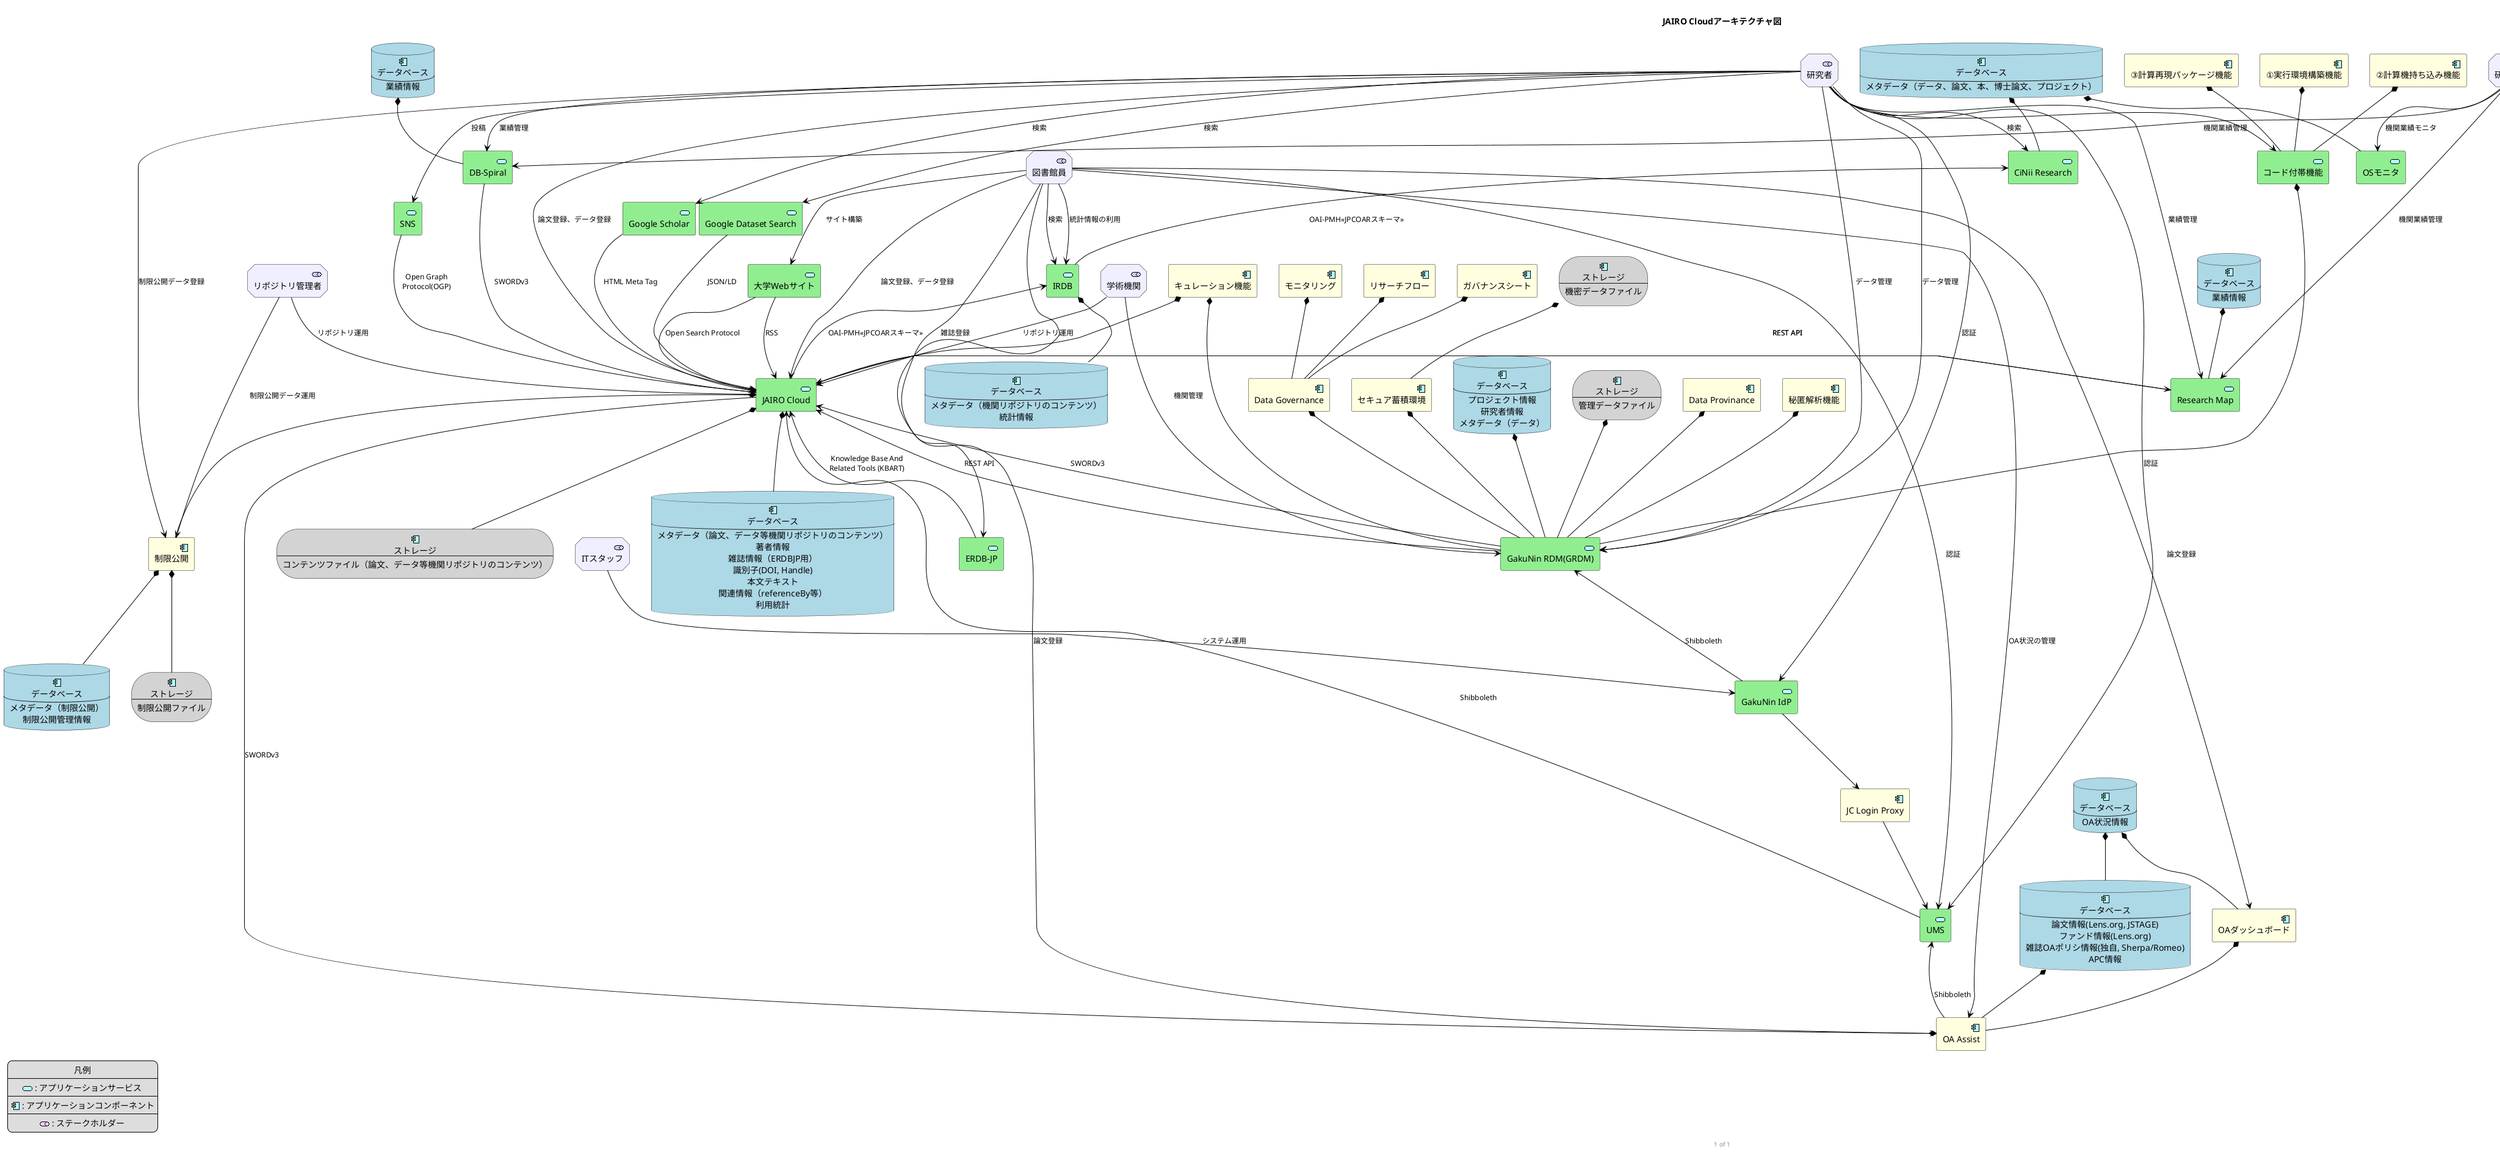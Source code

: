 @startuml

header Architecture
footer 1 of 1
title JAIRO Cloudアーキテクチャ図

!include <archimate/Archimate>

sprite $bProcess jar:archimate/business-process
sprite $aService jar:archimate/application-service
sprite $aComponent jar:archimate/application-component
sprite $aStakeholder jar:archimate/stakeholder-filled

skinparam databaseBackgroundColor LightBlue
skinparam StorageBackgroundColor LightGray
skinparam rectangle {
    BackgroundColor<<Service>> LightGreen
    BackgroundColor<<Component>> LightYellow
}

Motivation_Stakeholder(AcademicInstitution, "学術機関")
Motivation_Stakeholder(Researcher, "研究者")
Motivation_Stakeholder(Librarian, "図書館員")
Motivation_Stakeholder(ITstaff, "ITスタッフ")
Motivation_Stakeholder(RepositoryManager, "リポジトリ管理者")
Motivation_Stakeholder(ResearchSupportDepartments, "研究支援部門")


rectangle "JAIRO Cloud" as JC <<$aService>> <<Service>>
 
database JCDB <<$aComponent>> [
データベース
----
メタデータ（論文、データ等機関リポジトリのコンテンツ）
著者情報
雑誌情報（ERDBJP用）
識別子(DOI, Handle)
本文テキスト
関連情報（referenceBy等）
利用統計
]

storage JCStorage <<$aComponent>> [
ストレージ
----
コンテンツファイル（論文、データ等機関リポジトリのコンテンツ）
]

Rel_Composition(JC, JCDB)
Rel_Composition(JC, JCStorage)

Librarian --> JC: 論文登録、データ登録
Researcher --> JC: 論文登録、データ登録
AcademicInstitution --> JC: リポジトリ運用

RepositoryManager --> JC: リポジトリ運用

rectangle "制限公開" as RestrictedAccess <<$aComponent>> <<Component>>
Rel_Composition(JC, RestrictedAccess)
database RestrictedAccessDB <<$aComponent>> [
データベース
----
メタデータ（制限公開）
制限公開管理情報
]
storage RestrictedAccessStorage <<$aComponent>> [
ストレージ
----
制限公開ファイル
]
Rel_Composition(RestrictedAccess, RestrictedAccessDB)
Rel_Composition(RestrictedAccess, RestrictedAccessStorage)
Researcher --> RestrictedAccess: 制限公開データ登録
RepositoryManager --> RestrictedAccess: 制限公開データ運用

rectangle "UMS" as UMS <<$aService>> <<Service>>
JC <-left- UMS: Shibboleth
Librarian --> UMS: 認証
Researcher --> UMS: 認証

rectangle "JC Login Proxy" as JCLoginProxy <<$aComponent>> <<Component>>
JCLoginProxy --> UMS


rectangle "OA Assist" as OA_ASSIST <<$aComponent>> <<Component>>
database OA_ASSIST_DB <<$aComponent>> [
データベース
----
論文情報(Lens.org, JSTAGE)
ファンド情報(Lens.org)
雑誌OAポリシ情報(独自, Sherpa/Romeo)
APC情報
]
Rel_Composition(OA_ASSIST, JC, "SWORDv3")
Rel_Composition(OA_ASSIST_DB, OA_ASSIST)
OA_ASSIST -up-> UMS: Shibboleth
Librarian --> OA_ASSIST: 論文登録

rectangle "OAダッシュボード" as OA_DASHBOARD <<$aComponent>> <<Component>>
database OA_DASHBOARD_DB <<$aComponent>> [
データベース
----
OA状況情報
]
Rel_Composition(OA_DASHBOARD_DB, OA_DASHBOARD)
Rel_Composition(OA_DASHBOARD_DB, OA_ASSIST_DB)
Librarian --> OA_DASHBOARD: 論文登録
Rel_Composition(OA_DASHBOARD, OA_ASSIST)
Librarian --> OA_ASSIST: OA状況の管理

rectangle "GakuNin RDM(GRDM)" as GRDM <<$aService>> <<Service>>
database GRDM_DB <<$aComponent>> [
データベース
----
プロジェクト情報
研究者情報
メタデータ（データ）
]
storage GRDM_Storage <<$aComponent>> [
ストレージ
----
管理データファイル
]
Rel_Composition(GRDM_DB, GRDM)
Rel_Composition(GRDM_Storage, GRDM)
GRDM -up-> JC: SWORDv3
GRDM -up-> JC: REST API
Researcher --> GRDM: データ管理
AcademicInstitution --> GRDM: 機関管理

rectangle "Data Governance" as DG <<$aComponent>> <<Component>>
rectangle "ガバナンスシート" as DG1 <<$aComponent>> <<Component>>
rectangle "モニタリング" as DG2 <<$aComponent>> <<Component>>
rectangle "リサーチフロー" as DG3 <<$aComponent>> <<Component>>
Rel_Composition(DG, GRDM)
Rel_Composition(DG1, DG)
Rel_Composition(DG2, DG)
Rel_Composition(DG3, DG)

rectangle "Data Provinance" as DPROV <<$aComponent>> <<Component>>
Rel_Composition(DPROV, GRDM)

rectangle "コード付帯機能" as CS <<$aService>> <<Service>>
rectangle "①実行環境構築機能" as CS1 <<$aComponent>> <<Component>>
rectangle "②計算機持ち込み機能" as CS2 <<$aComponent>> <<Component>>
rectangle "③計算再現パッケージ機能" as CS3 <<$aComponent>> <<Component>>
Rel_Composition(CS, GRDM)
Rel_Composition(CS1, CS)
Rel_Composition(CS2, CS)
Rel_Composition(CS3, CS)
Researcher --> CS

rectangle "秘匿解析機能" as SC <<$aComponent>> <<Component>>
Rel_Composition(SC, GRDM)

rectangle "セキュア蓄積環境" as SS <<$aComponent>> <<Component>>
Rel_Composition(SS, GRDM)

storage SecureStorage <<$aComponent>> [
    ストレージ
    ----
    機密データファイル
]
Rel_Composition(SecureStorage, SS)

rectangle "キュレーション機能" as Curation <<$aComponent>> <<Component>>
Rel_Composition(Curation, GRDM)
Rel_Composition(Curation, JC)

rectangle "GakuNin LMS" as GakuNinLMS <<$aService>> <<Service>>

rectangle "JDCat" as JDCat <<$aService>> <<Service>>
database JDCatDB <<$aComponent>> [
データベース
----
メタデータ（社会科学系データ、人文科学系データ）
]
Rel_Composition(JDCatDB, JDCat)


rectangle "情報学広場" as Hiroba <<$aService>> <<Service>>
database HirobaDB <<$aComponent>> [
データベース
----
メタデータ（情報処理学会論文誌、研究会誌等）
課金情報
]
Rel_Composition(HirobaDB, Hiroba)
storage HirobaStorage <<$aComponent>> [
ストレージ
----
コンテンツファイル（情報処理学会論文誌、研究会誌等、課金コンテンツを含む）
]
Rel_Composition(HirobaStorage, Hiroba)


rectangle "GakuNin IdP" as GakuNinIdP <<$aService>> <<Service>>
ITstaff --> GakuNinIdP: システム運用
GakuNinIdP -up-> GRDM: Shibboleth
GakuNinIdP --> JCLoginProxy
Researcher --> GakuNinIdP: 認証
Researcher --> GRDM: データ管理

rectangle "CiNii Research" as CIR <<$aService>> <<Service>>
database CIRDB <<$aComponent>> [
データベース
----
メタデータ（データ、論文、本、博士論文、プロジェクト）
]
Rel_Composition(CIRDB, CIR)
Researcher --> CIR: 検索

rectangle "OSモニタ" as OSMON <<$aService>> <<Service>>
Rel_Composition(CIRDB, OSMON)
ResearchSupportDepartments --> OSMON: 機関業績モニタ

rectangle "Google Scholar" as GOOGLE_SCHOLAR <<$aService>> <<Service>>
rectangle "Google Dataset Search" as GOOGLE_DATASET <<$aService>> <<Service>>
GOOGLE_SCHOLAR -down-> JC: HTML Meta Tag
GOOGLE_DATASET -down-> JC: JSON/LD
Researcher --> GOOGLE_SCHOLAR: 検索
Researcher --> GOOGLE_DATASET: 検索


rectangle "IRDB" as IRDB <<$aService>> <<Service>>
database IRDBDB <<$aComponent>> [
データベース
----
メタデータ（機関リポジトリのコンテンツ）
統計情報
]
Rel_Composition(IRDB, IRDBDB)
IRDB -up-> CIR: OAI-PMH<<JPCOARスキーマ>>
JC -up-> IRDB: OAI-PMH<<JPCOARスキーマ>>
Librarian --> IRDB: 検索
Librarian --> IRDB: 統計情報の利用

rectangle "ERDB-JP" as ERDBJP <<$aService>> <<Service>>
ERDBJP -up-> JC: Knowledge Base And Related Tools (KBART)
Librarian --> ERDBJP: 雑誌登録

rectangle "SNS" as SNS <<$aService>> <<Service>>
SNS -down-> JC: Open Graph Protocol(OGP)
Researcher --> SNS: 投稿

rectangle "大学Webサイト" as UNIV_WEB <<$aService>> <<Service>>
UNIV_WEB -down-> JC: Open Search Protocol
UNIV_WEB -down-> JC: RSS
Librarian --> UNIV_WEB: サイト構築

rectangle "DB-Spiral" as DBSPIRAL <<$aService>> <<Service>>
database DBSPIRALDB <<$aComponent>> [
データベース
----
業績情報
]
Rel_Composition(DBSPIRALDB, DBSPIRAL)
DBSPIRAL -right-> JC: SWORDv3
Researcher --> DBSPIRAL: 業績管理
ResearchSupportDepartments --> DBSPIRAL: 機関業績管理

rectangle "Research Map" as RMAP <<$aService>> <<Service>>
database RMAPDB <<$aComponent>> [
データベース
----
業績情報
]
Rel_Composition(RMAPDB, RMAP)
JC -left-> RMAP: REST API
RMAP -left-> JC: REST API
Researcher --> RMAP: 業績管理
ResearchSupportDepartments --> RMAP: 機関業績管理



legend left
凡例
----
<$aService> : アプリケーションサービス
----
<$aComponent> : アプリケーションコンポーネント
----
<$aStakeholder> : ステークホルダー
endlegend

@enduml
